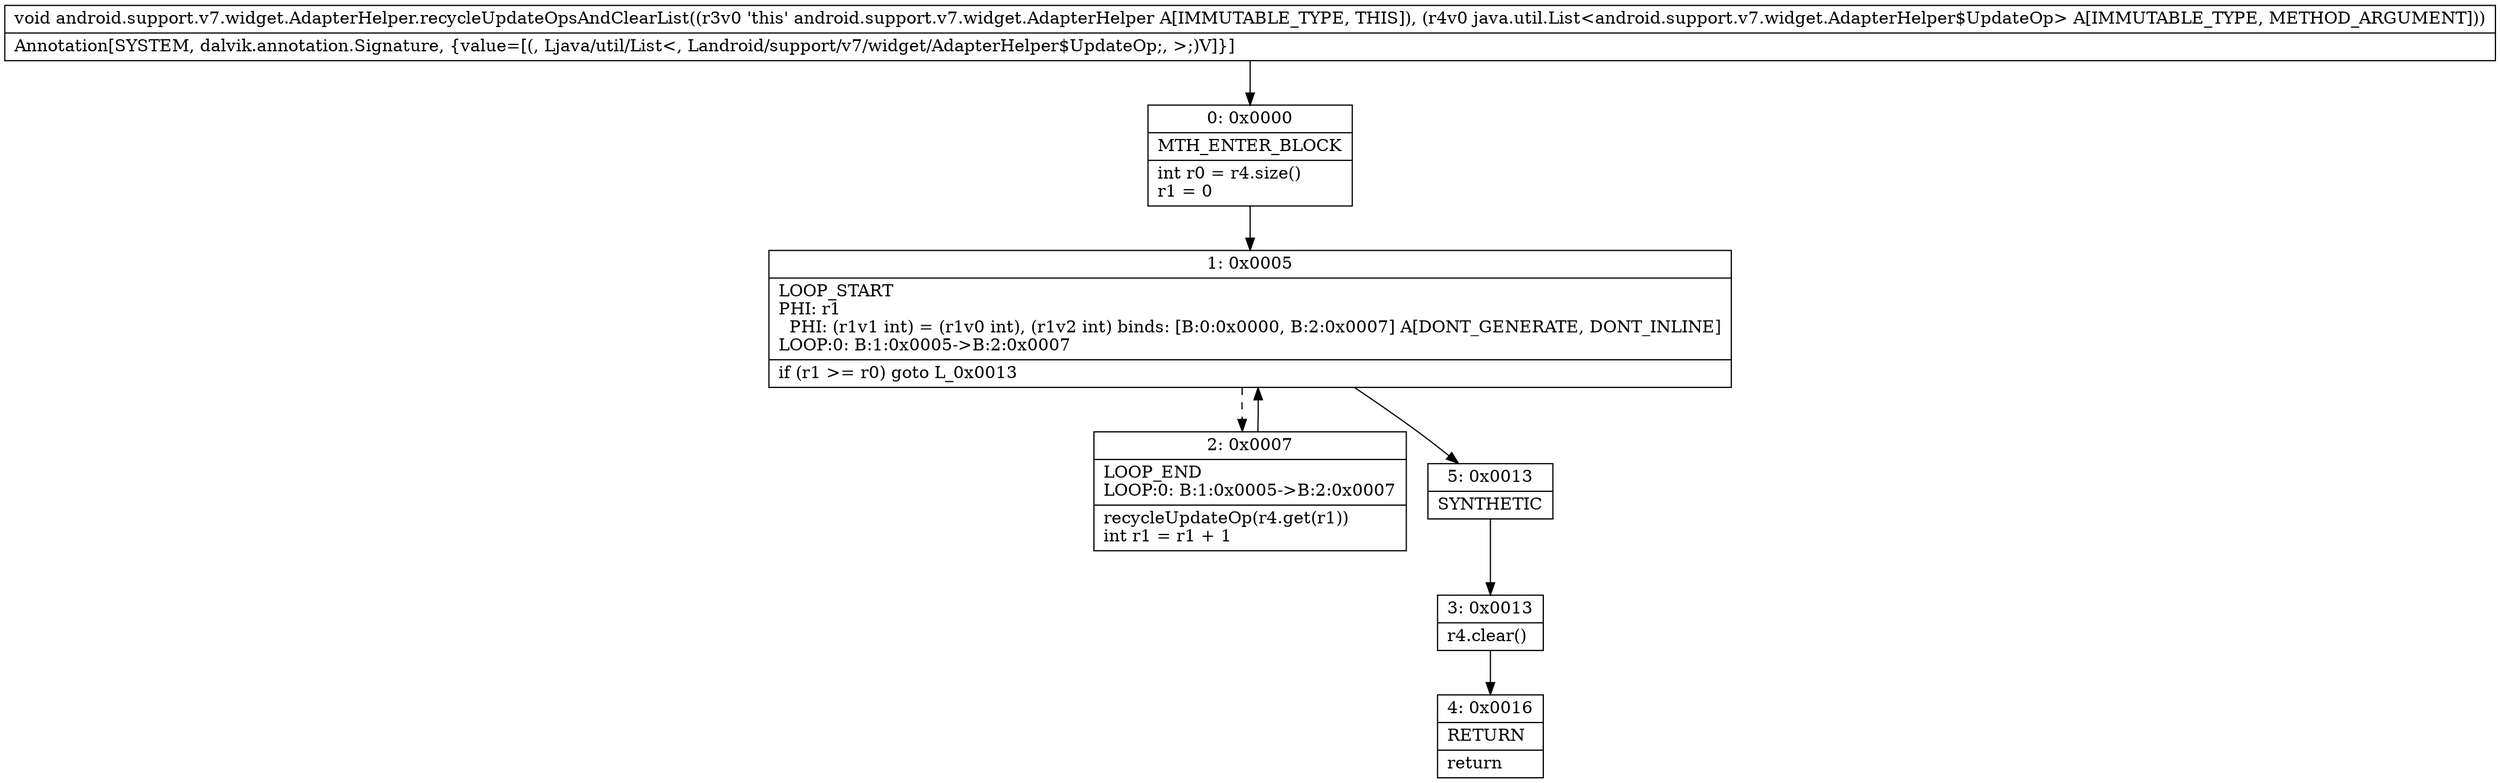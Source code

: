 digraph "CFG forandroid.support.v7.widget.AdapterHelper.recycleUpdateOpsAndClearList(Ljava\/util\/List;)V" {
Node_0 [shape=record,label="{0\:\ 0x0000|MTH_ENTER_BLOCK\l|int r0 = r4.size()\lr1 = 0\l}"];
Node_1 [shape=record,label="{1\:\ 0x0005|LOOP_START\lPHI: r1 \l  PHI: (r1v1 int) = (r1v0 int), (r1v2 int) binds: [B:0:0x0000, B:2:0x0007] A[DONT_GENERATE, DONT_INLINE]\lLOOP:0: B:1:0x0005\-\>B:2:0x0007\l|if (r1 \>= r0) goto L_0x0013\l}"];
Node_2 [shape=record,label="{2\:\ 0x0007|LOOP_END\lLOOP:0: B:1:0x0005\-\>B:2:0x0007\l|recycleUpdateOp(r4.get(r1))\lint r1 = r1 + 1\l}"];
Node_3 [shape=record,label="{3\:\ 0x0013|r4.clear()\l}"];
Node_4 [shape=record,label="{4\:\ 0x0016|RETURN\l|return\l}"];
Node_5 [shape=record,label="{5\:\ 0x0013|SYNTHETIC\l}"];
MethodNode[shape=record,label="{void android.support.v7.widget.AdapterHelper.recycleUpdateOpsAndClearList((r3v0 'this' android.support.v7.widget.AdapterHelper A[IMMUTABLE_TYPE, THIS]), (r4v0 java.util.List\<android.support.v7.widget.AdapterHelper$UpdateOp\> A[IMMUTABLE_TYPE, METHOD_ARGUMENT]))  | Annotation[SYSTEM, dalvik.annotation.Signature, \{value=[(, Ljava\/util\/List\<, Landroid\/support\/v7\/widget\/AdapterHelper$UpdateOp;, \>;)V]\}]\l}"];
MethodNode -> Node_0;
Node_0 -> Node_1;
Node_1 -> Node_2[style=dashed];
Node_1 -> Node_5;
Node_2 -> Node_1;
Node_3 -> Node_4;
Node_5 -> Node_3;
}

